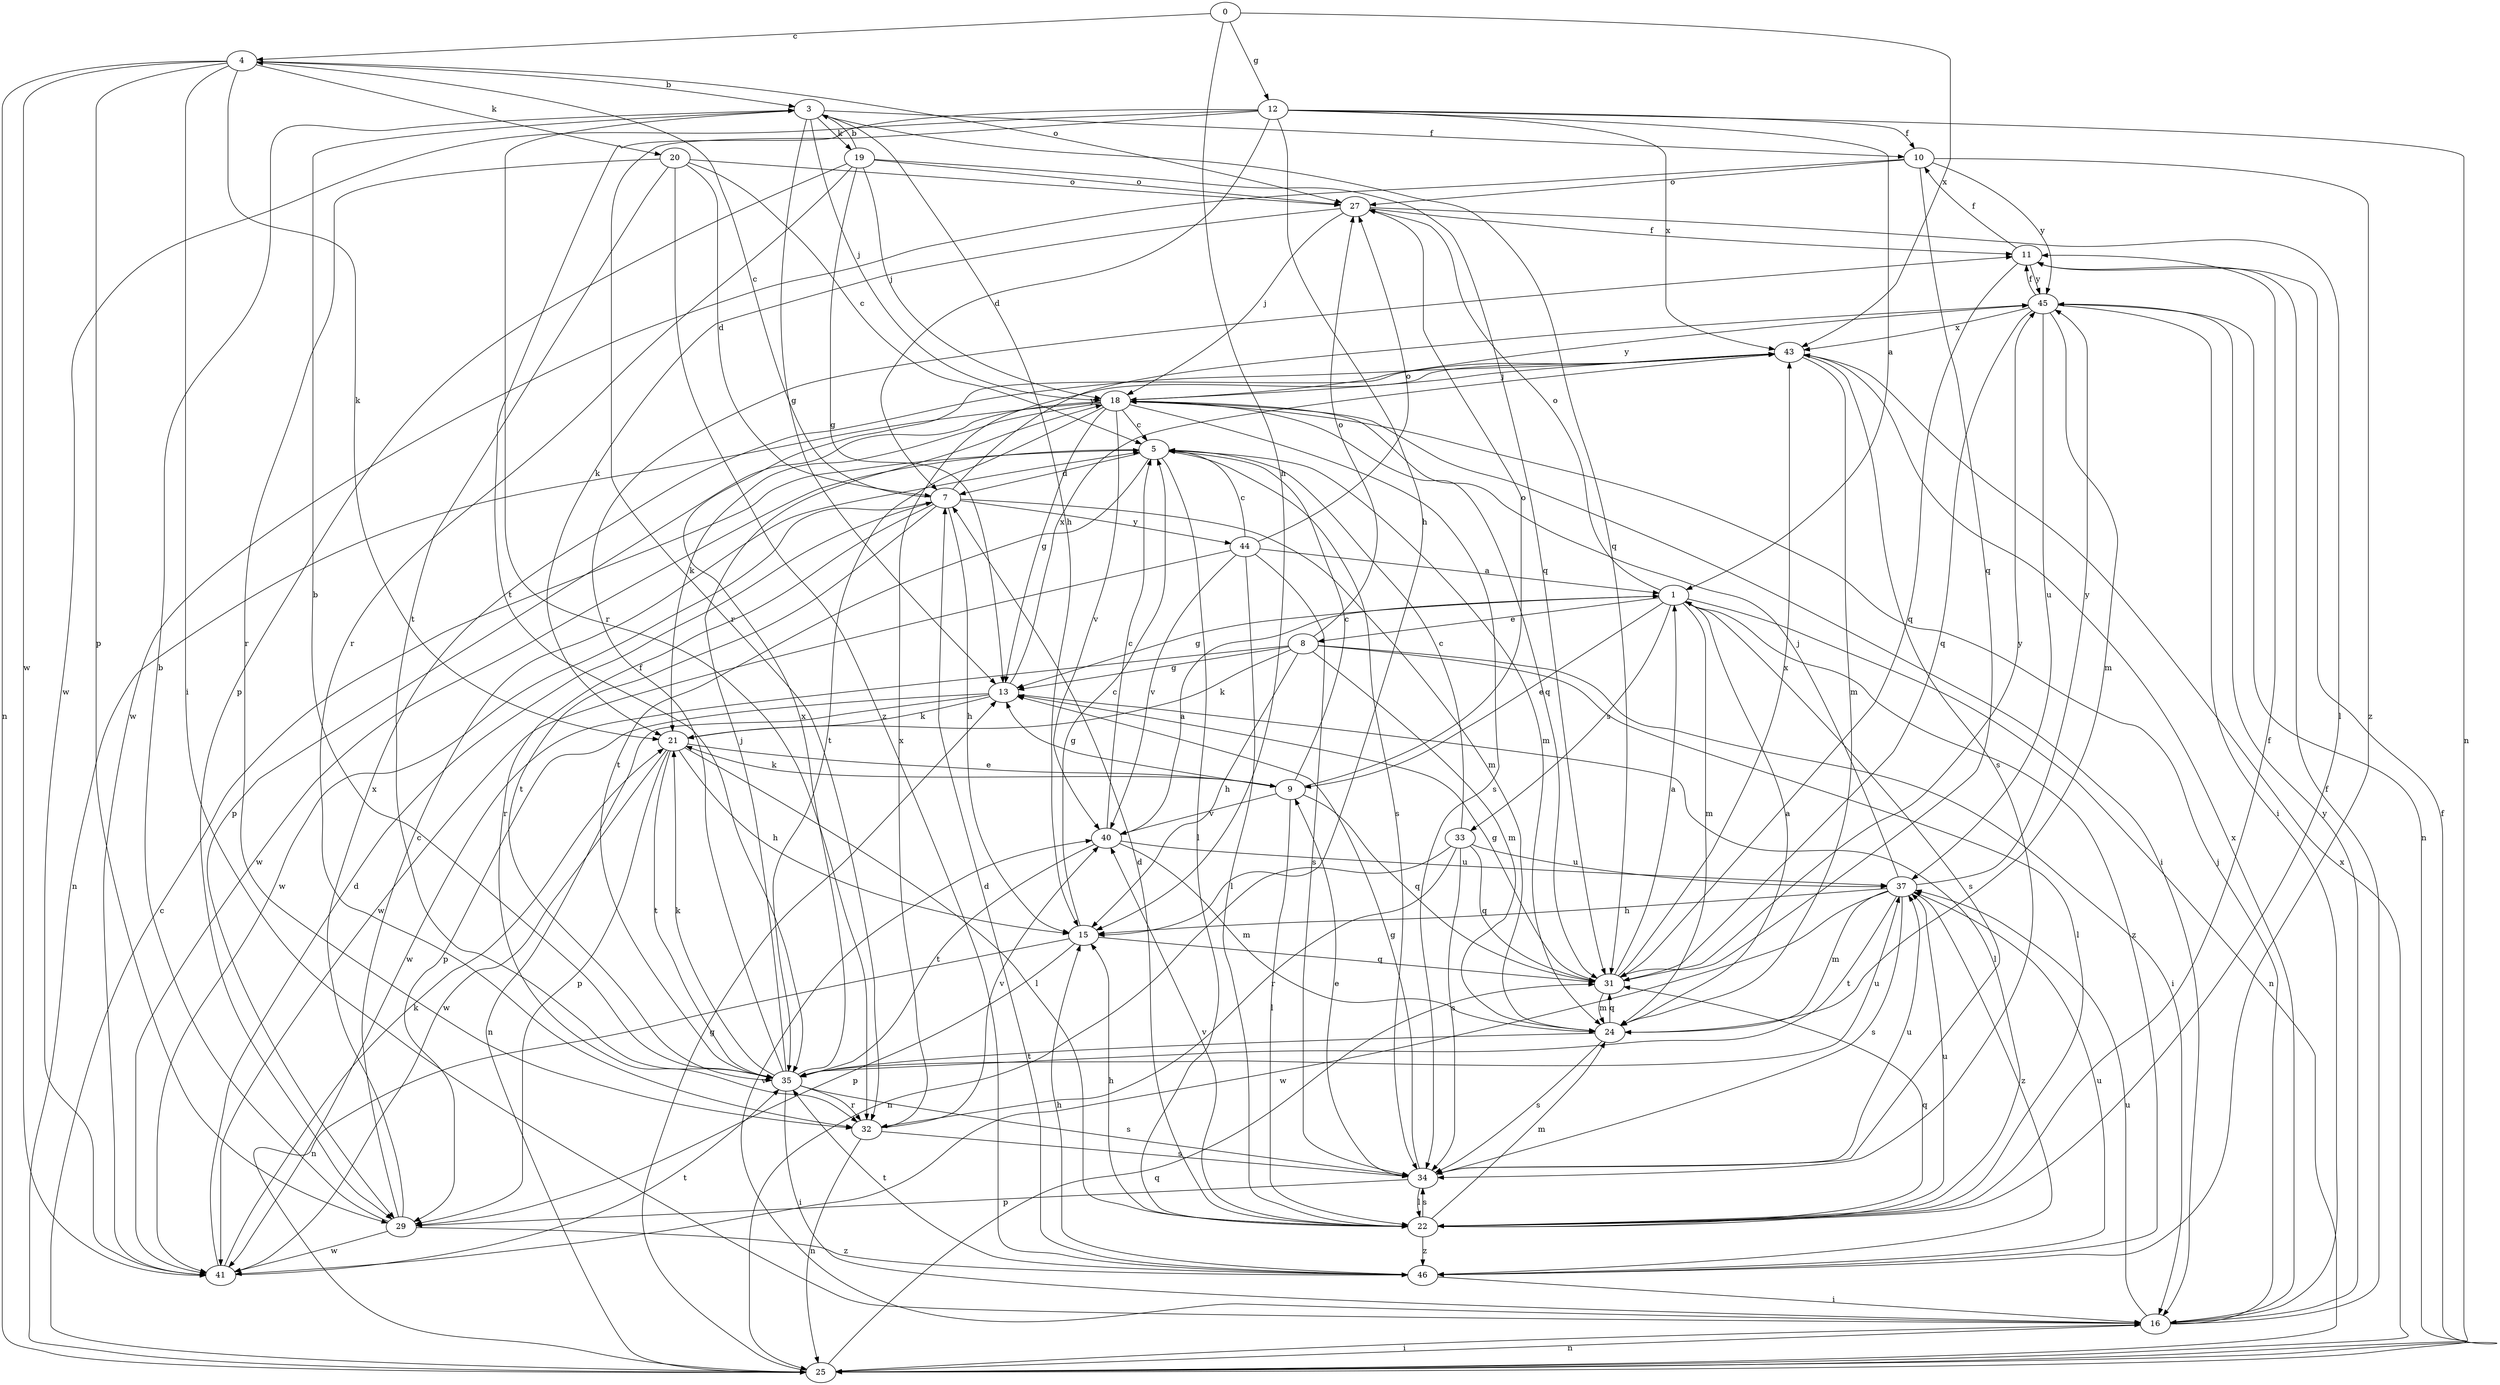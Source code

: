 strict digraph  {
0;
1;
3;
4;
5;
7;
8;
9;
10;
11;
12;
13;
15;
16;
18;
19;
20;
21;
22;
24;
25;
27;
29;
31;
32;
33;
34;
35;
37;
40;
41;
43;
44;
45;
46;
0 -> 4  [label=c];
0 -> 12  [label=g];
0 -> 15  [label=h];
0 -> 43  [label=x];
1 -> 8  [label=e];
1 -> 9  [label=e];
1 -> 13  [label=g];
1 -> 24  [label=m];
1 -> 25  [label=n];
1 -> 27  [label=o];
1 -> 33  [label=s];
1 -> 34  [label=s];
1 -> 46  [label=z];
3 -> 10  [label=f];
3 -> 13  [label=g];
3 -> 15  [label=h];
3 -> 18  [label=j];
3 -> 19  [label=k];
3 -> 31  [label=q];
3 -> 32  [label=r];
4 -> 3  [label=b];
4 -> 16  [label=i];
4 -> 20  [label=k];
4 -> 21  [label=k];
4 -> 25  [label=n];
4 -> 27  [label=o];
4 -> 29  [label=p];
4 -> 41  [label=w];
5 -> 7  [label=d];
5 -> 22  [label=l];
5 -> 24  [label=m];
5 -> 34  [label=s];
5 -> 35  [label=t];
5 -> 41  [label=w];
7 -> 4  [label=c];
7 -> 15  [label=h];
7 -> 24  [label=m];
7 -> 32  [label=r];
7 -> 35  [label=t];
7 -> 41  [label=w];
7 -> 44  [label=y];
7 -> 45  [label=y];
8 -> 13  [label=g];
8 -> 15  [label=h];
8 -> 16  [label=i];
8 -> 21  [label=k];
8 -> 22  [label=l];
8 -> 24  [label=m];
8 -> 27  [label=o];
8 -> 41  [label=w];
9 -> 5  [label=c];
9 -> 13  [label=g];
9 -> 21  [label=k];
9 -> 22  [label=l];
9 -> 27  [label=o];
9 -> 31  [label=q];
9 -> 40  [label=v];
10 -> 27  [label=o];
10 -> 31  [label=q];
10 -> 41  [label=w];
10 -> 45  [label=y];
10 -> 46  [label=z];
11 -> 10  [label=f];
11 -> 31  [label=q];
11 -> 45  [label=y];
12 -> 1  [label=a];
12 -> 7  [label=d];
12 -> 10  [label=f];
12 -> 15  [label=h];
12 -> 25  [label=n];
12 -> 32  [label=r];
12 -> 35  [label=t];
12 -> 41  [label=w];
12 -> 43  [label=x];
13 -> 21  [label=k];
13 -> 22  [label=l];
13 -> 25  [label=n];
13 -> 29  [label=p];
13 -> 43  [label=x];
15 -> 5  [label=c];
15 -> 25  [label=n];
15 -> 29  [label=p];
15 -> 31  [label=q];
16 -> 11  [label=f];
16 -> 18  [label=j];
16 -> 25  [label=n];
16 -> 37  [label=u];
16 -> 40  [label=v];
16 -> 43  [label=x];
16 -> 45  [label=y];
18 -> 5  [label=c];
18 -> 13  [label=g];
18 -> 16  [label=i];
18 -> 21  [label=k];
18 -> 25  [label=n];
18 -> 29  [label=p];
18 -> 31  [label=q];
18 -> 34  [label=s];
18 -> 35  [label=t];
18 -> 40  [label=v];
18 -> 45  [label=y];
19 -> 3  [label=b];
19 -> 13  [label=g];
19 -> 18  [label=j];
19 -> 27  [label=o];
19 -> 29  [label=p];
19 -> 31  [label=q];
19 -> 32  [label=r];
20 -> 5  [label=c];
20 -> 7  [label=d];
20 -> 27  [label=o];
20 -> 32  [label=r];
20 -> 35  [label=t];
20 -> 46  [label=z];
21 -> 9  [label=e];
21 -> 15  [label=h];
21 -> 22  [label=l];
21 -> 29  [label=p];
21 -> 35  [label=t];
21 -> 41  [label=w];
22 -> 7  [label=d];
22 -> 11  [label=f];
22 -> 15  [label=h];
22 -> 24  [label=m];
22 -> 31  [label=q];
22 -> 34  [label=s];
22 -> 37  [label=u];
22 -> 40  [label=v];
22 -> 46  [label=z];
24 -> 1  [label=a];
24 -> 31  [label=q];
24 -> 34  [label=s];
24 -> 35  [label=t];
25 -> 5  [label=c];
25 -> 11  [label=f];
25 -> 13  [label=g];
25 -> 16  [label=i];
25 -> 31  [label=q];
25 -> 43  [label=x];
27 -> 11  [label=f];
27 -> 18  [label=j];
27 -> 21  [label=k];
27 -> 22  [label=l];
29 -> 3  [label=b];
29 -> 5  [label=c];
29 -> 41  [label=w];
29 -> 43  [label=x];
29 -> 46  [label=z];
31 -> 1  [label=a];
31 -> 13  [label=g];
31 -> 24  [label=m];
31 -> 43  [label=x];
31 -> 45  [label=y];
32 -> 25  [label=n];
32 -> 34  [label=s];
32 -> 40  [label=v];
32 -> 43  [label=x];
33 -> 5  [label=c];
33 -> 25  [label=n];
33 -> 31  [label=q];
33 -> 32  [label=r];
33 -> 34  [label=s];
33 -> 37  [label=u];
34 -> 9  [label=e];
34 -> 13  [label=g];
34 -> 22  [label=l];
34 -> 29  [label=p];
34 -> 37  [label=u];
35 -> 3  [label=b];
35 -> 11  [label=f];
35 -> 16  [label=i];
35 -> 18  [label=j];
35 -> 21  [label=k];
35 -> 32  [label=r];
35 -> 34  [label=s];
35 -> 37  [label=u];
35 -> 43  [label=x];
37 -> 15  [label=h];
37 -> 18  [label=j];
37 -> 24  [label=m];
37 -> 34  [label=s];
37 -> 35  [label=t];
37 -> 41  [label=w];
37 -> 45  [label=y];
37 -> 46  [label=z];
40 -> 1  [label=a];
40 -> 5  [label=c];
40 -> 24  [label=m];
40 -> 35  [label=t];
40 -> 37  [label=u];
41 -> 7  [label=d];
41 -> 21  [label=k];
41 -> 35  [label=t];
43 -> 18  [label=j];
43 -> 24  [label=m];
43 -> 34  [label=s];
44 -> 1  [label=a];
44 -> 5  [label=c];
44 -> 22  [label=l];
44 -> 27  [label=o];
44 -> 34  [label=s];
44 -> 40  [label=v];
44 -> 41  [label=w];
45 -> 11  [label=f];
45 -> 16  [label=i];
45 -> 24  [label=m];
45 -> 25  [label=n];
45 -> 31  [label=q];
45 -> 37  [label=u];
45 -> 43  [label=x];
46 -> 7  [label=d];
46 -> 15  [label=h];
46 -> 16  [label=i];
46 -> 35  [label=t];
46 -> 37  [label=u];
}
